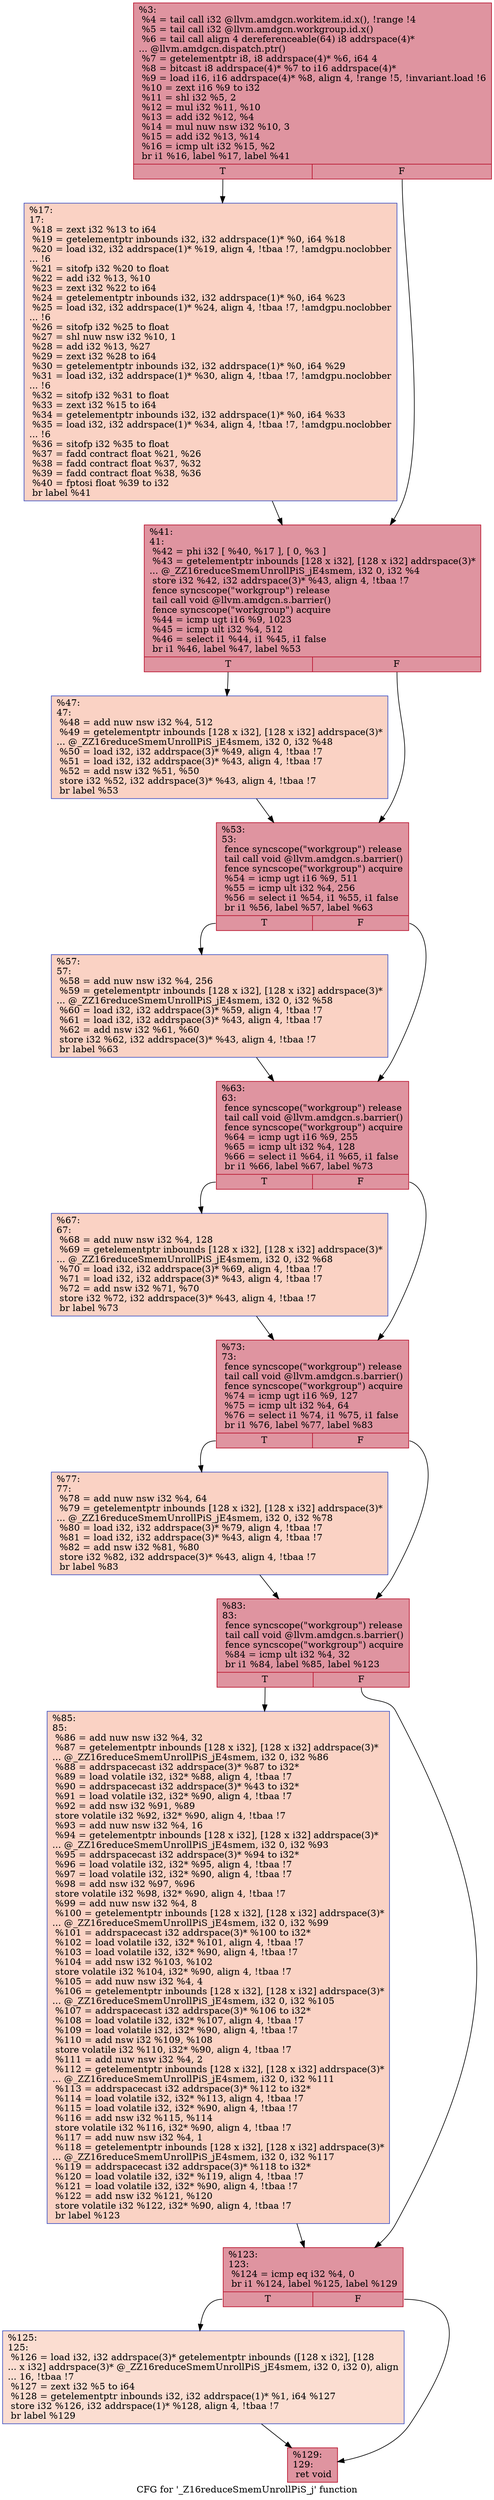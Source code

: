 digraph "CFG for '_Z16reduceSmemUnrollPiS_j' function" {
	label="CFG for '_Z16reduceSmemUnrollPiS_j' function";

	Node0x614a900 [shape=record,color="#b70d28ff", style=filled, fillcolor="#b70d2870",label="{%3:\l  %4 = tail call i32 @llvm.amdgcn.workitem.id.x(), !range !4\l  %5 = tail call i32 @llvm.amdgcn.workgroup.id.x()\l  %6 = tail call align 4 dereferenceable(64) i8 addrspace(4)*\l... @llvm.amdgcn.dispatch.ptr()\l  %7 = getelementptr i8, i8 addrspace(4)* %6, i64 4\l  %8 = bitcast i8 addrspace(4)* %7 to i16 addrspace(4)*\l  %9 = load i16, i16 addrspace(4)* %8, align 4, !range !5, !invariant.load !6\l  %10 = zext i16 %9 to i32\l  %11 = shl i32 %5, 2\l  %12 = mul i32 %11, %10\l  %13 = add i32 %12, %4\l  %14 = mul nuw nsw i32 %10, 3\l  %15 = add i32 %13, %14\l  %16 = icmp ult i32 %15, %2\l  br i1 %16, label %17, label %41\l|{<s0>T|<s1>F}}"];
	Node0x614a900:s0 -> Node0x614b690;
	Node0x614a900:s1 -> Node0x614c250;
	Node0x614b690 [shape=record,color="#3d50c3ff", style=filled, fillcolor="#f4987a70",label="{%17:\l17:                                               \l  %18 = zext i32 %13 to i64\l  %19 = getelementptr inbounds i32, i32 addrspace(1)* %0, i64 %18\l  %20 = load i32, i32 addrspace(1)* %19, align 4, !tbaa !7, !amdgpu.noclobber\l... !6\l  %21 = sitofp i32 %20 to float\l  %22 = add i32 %13, %10\l  %23 = zext i32 %22 to i64\l  %24 = getelementptr inbounds i32, i32 addrspace(1)* %0, i64 %23\l  %25 = load i32, i32 addrspace(1)* %24, align 4, !tbaa !7, !amdgpu.noclobber\l... !6\l  %26 = sitofp i32 %25 to float\l  %27 = shl nuw nsw i32 %10, 1\l  %28 = add i32 %13, %27\l  %29 = zext i32 %28 to i64\l  %30 = getelementptr inbounds i32, i32 addrspace(1)* %0, i64 %29\l  %31 = load i32, i32 addrspace(1)* %30, align 4, !tbaa !7, !amdgpu.noclobber\l... !6\l  %32 = sitofp i32 %31 to float\l  %33 = zext i32 %15 to i64\l  %34 = getelementptr inbounds i32, i32 addrspace(1)* %0, i64 %33\l  %35 = load i32, i32 addrspace(1)* %34, align 4, !tbaa !7, !amdgpu.noclobber\l... !6\l  %36 = sitofp i32 %35 to float\l  %37 = fadd contract float %21, %26\l  %38 = fadd contract float %37, %32\l  %39 = fadd contract float %38, %36\l  %40 = fptosi float %39 to i32\l  br label %41\l}"];
	Node0x614b690 -> Node0x614c250;
	Node0x614c250 [shape=record,color="#b70d28ff", style=filled, fillcolor="#b70d2870",label="{%41:\l41:                                               \l  %42 = phi i32 [ %40, %17 ], [ 0, %3 ]\l  %43 = getelementptr inbounds [128 x i32], [128 x i32] addrspace(3)*\l... @_ZZ16reduceSmemUnrollPiS_jE4smem, i32 0, i32 %4\l  store i32 %42, i32 addrspace(3)* %43, align 4, !tbaa !7\l  fence syncscope(\"workgroup\") release\l  tail call void @llvm.amdgcn.s.barrier()\l  fence syncscope(\"workgroup\") acquire\l  %44 = icmp ugt i16 %9, 1023\l  %45 = icmp ult i32 %4, 512\l  %46 = select i1 %44, i1 %45, i1 false\l  br i1 %46, label %47, label %53\l|{<s0>T|<s1>F}}"];
	Node0x614c250:s0 -> Node0x614ef40;
	Node0x614c250:s1 -> Node0x614ef90;
	Node0x614ef40 [shape=record,color="#3d50c3ff", style=filled, fillcolor="#f4987a70",label="{%47:\l47:                                               \l  %48 = add nuw nsw i32 %4, 512\l  %49 = getelementptr inbounds [128 x i32], [128 x i32] addrspace(3)*\l... @_ZZ16reduceSmemUnrollPiS_jE4smem, i32 0, i32 %48\l  %50 = load i32, i32 addrspace(3)* %49, align 4, !tbaa !7\l  %51 = load i32, i32 addrspace(3)* %43, align 4, !tbaa !7\l  %52 = add nsw i32 %51, %50\l  store i32 %52, i32 addrspace(3)* %43, align 4, !tbaa !7\l  br label %53\l}"];
	Node0x614ef40 -> Node0x614ef90;
	Node0x614ef90 [shape=record,color="#b70d28ff", style=filled, fillcolor="#b70d2870",label="{%53:\l53:                                               \l  fence syncscope(\"workgroup\") release\l  tail call void @llvm.amdgcn.s.barrier()\l  fence syncscope(\"workgroup\") acquire\l  %54 = icmp ugt i16 %9, 511\l  %55 = icmp ult i32 %4, 256\l  %56 = select i1 %54, i1 %55, i1 false\l  br i1 %56, label %57, label %63\l|{<s0>T|<s1>F}}"];
	Node0x614ef90:s0 -> Node0x614f850;
	Node0x614ef90:s1 -> Node0x614f8a0;
	Node0x614f850 [shape=record,color="#3d50c3ff", style=filled, fillcolor="#f4987a70",label="{%57:\l57:                                               \l  %58 = add nuw nsw i32 %4, 256\l  %59 = getelementptr inbounds [128 x i32], [128 x i32] addrspace(3)*\l... @_ZZ16reduceSmemUnrollPiS_jE4smem, i32 0, i32 %58\l  %60 = load i32, i32 addrspace(3)* %59, align 4, !tbaa !7\l  %61 = load i32, i32 addrspace(3)* %43, align 4, !tbaa !7\l  %62 = add nsw i32 %61, %60\l  store i32 %62, i32 addrspace(3)* %43, align 4, !tbaa !7\l  br label %63\l}"];
	Node0x614f850 -> Node0x614f8a0;
	Node0x614f8a0 [shape=record,color="#b70d28ff", style=filled, fillcolor="#b70d2870",label="{%63:\l63:                                               \l  fence syncscope(\"workgroup\") release\l  tail call void @llvm.amdgcn.s.barrier()\l  fence syncscope(\"workgroup\") acquire\l  %64 = icmp ugt i16 %9, 255\l  %65 = icmp ult i32 %4, 128\l  %66 = select i1 %64, i1 %65, i1 false\l  br i1 %66, label %67, label %73\l|{<s0>T|<s1>F}}"];
	Node0x614f8a0:s0 -> Node0x614e370;
	Node0x614f8a0:s1 -> Node0x614e3c0;
	Node0x614e370 [shape=record,color="#3d50c3ff", style=filled, fillcolor="#f4987a70",label="{%67:\l67:                                               \l  %68 = add nuw nsw i32 %4, 128\l  %69 = getelementptr inbounds [128 x i32], [128 x i32] addrspace(3)*\l... @_ZZ16reduceSmemUnrollPiS_jE4smem, i32 0, i32 %68\l  %70 = load i32, i32 addrspace(3)* %69, align 4, !tbaa !7\l  %71 = load i32, i32 addrspace(3)* %43, align 4, !tbaa !7\l  %72 = add nsw i32 %71, %70\l  store i32 %72, i32 addrspace(3)* %43, align 4, !tbaa !7\l  br label %73\l}"];
	Node0x614e370 -> Node0x614e3c0;
	Node0x614e3c0 [shape=record,color="#b70d28ff", style=filled, fillcolor="#b70d2870",label="{%73:\l73:                                               \l  fence syncscope(\"workgroup\") release\l  tail call void @llvm.amdgcn.s.barrier()\l  fence syncscope(\"workgroup\") acquire\l  %74 = icmp ugt i16 %9, 127\l  %75 = icmp ult i32 %4, 64\l  %76 = select i1 %74, i1 %75, i1 false\l  br i1 %76, label %77, label %83\l|{<s0>T|<s1>F}}"];
	Node0x614e3c0:s0 -> Node0x6150bc0;
	Node0x614e3c0:s1 -> Node0x6150c10;
	Node0x6150bc0 [shape=record,color="#3d50c3ff", style=filled, fillcolor="#f4987a70",label="{%77:\l77:                                               \l  %78 = add nuw nsw i32 %4, 64\l  %79 = getelementptr inbounds [128 x i32], [128 x i32] addrspace(3)*\l... @_ZZ16reduceSmemUnrollPiS_jE4smem, i32 0, i32 %78\l  %80 = load i32, i32 addrspace(3)* %79, align 4, !tbaa !7\l  %81 = load i32, i32 addrspace(3)* %43, align 4, !tbaa !7\l  %82 = add nsw i32 %81, %80\l  store i32 %82, i32 addrspace(3)* %43, align 4, !tbaa !7\l  br label %83\l}"];
	Node0x6150bc0 -> Node0x6150c10;
	Node0x6150c10 [shape=record,color="#b70d28ff", style=filled, fillcolor="#b70d2870",label="{%83:\l83:                                               \l  fence syncscope(\"workgroup\") release\l  tail call void @llvm.amdgcn.s.barrier()\l  fence syncscope(\"workgroup\") acquire\l  %84 = icmp ult i32 %4, 32\l  br i1 %84, label %85, label %123\l|{<s0>T|<s1>F}}"];
	Node0x6150c10:s0 -> Node0x6151300;
	Node0x6150c10:s1 -> Node0x6151350;
	Node0x6151300 [shape=record,color="#3d50c3ff", style=filled, fillcolor="#f4987a70",label="{%85:\l85:                                               \l  %86 = add nuw nsw i32 %4, 32\l  %87 = getelementptr inbounds [128 x i32], [128 x i32] addrspace(3)*\l... @_ZZ16reduceSmemUnrollPiS_jE4smem, i32 0, i32 %86\l  %88 = addrspacecast i32 addrspace(3)* %87 to i32*\l  %89 = load volatile i32, i32* %88, align 4, !tbaa !7\l  %90 = addrspacecast i32 addrspace(3)* %43 to i32*\l  %91 = load volatile i32, i32* %90, align 4, !tbaa !7\l  %92 = add nsw i32 %91, %89\l  store volatile i32 %92, i32* %90, align 4, !tbaa !7\l  %93 = add nuw nsw i32 %4, 16\l  %94 = getelementptr inbounds [128 x i32], [128 x i32] addrspace(3)*\l... @_ZZ16reduceSmemUnrollPiS_jE4smem, i32 0, i32 %93\l  %95 = addrspacecast i32 addrspace(3)* %94 to i32*\l  %96 = load volatile i32, i32* %95, align 4, !tbaa !7\l  %97 = load volatile i32, i32* %90, align 4, !tbaa !7\l  %98 = add nsw i32 %97, %96\l  store volatile i32 %98, i32* %90, align 4, !tbaa !7\l  %99 = add nuw nsw i32 %4, 8\l  %100 = getelementptr inbounds [128 x i32], [128 x i32] addrspace(3)*\l... @_ZZ16reduceSmemUnrollPiS_jE4smem, i32 0, i32 %99\l  %101 = addrspacecast i32 addrspace(3)* %100 to i32*\l  %102 = load volatile i32, i32* %101, align 4, !tbaa !7\l  %103 = load volatile i32, i32* %90, align 4, !tbaa !7\l  %104 = add nsw i32 %103, %102\l  store volatile i32 %104, i32* %90, align 4, !tbaa !7\l  %105 = add nuw nsw i32 %4, 4\l  %106 = getelementptr inbounds [128 x i32], [128 x i32] addrspace(3)*\l... @_ZZ16reduceSmemUnrollPiS_jE4smem, i32 0, i32 %105\l  %107 = addrspacecast i32 addrspace(3)* %106 to i32*\l  %108 = load volatile i32, i32* %107, align 4, !tbaa !7\l  %109 = load volatile i32, i32* %90, align 4, !tbaa !7\l  %110 = add nsw i32 %109, %108\l  store volatile i32 %110, i32* %90, align 4, !tbaa !7\l  %111 = add nuw nsw i32 %4, 2\l  %112 = getelementptr inbounds [128 x i32], [128 x i32] addrspace(3)*\l... @_ZZ16reduceSmemUnrollPiS_jE4smem, i32 0, i32 %111\l  %113 = addrspacecast i32 addrspace(3)* %112 to i32*\l  %114 = load volatile i32, i32* %113, align 4, !tbaa !7\l  %115 = load volatile i32, i32* %90, align 4, !tbaa !7\l  %116 = add nsw i32 %115, %114\l  store volatile i32 %116, i32* %90, align 4, !tbaa !7\l  %117 = add nuw nsw i32 %4, 1\l  %118 = getelementptr inbounds [128 x i32], [128 x i32] addrspace(3)*\l... @_ZZ16reduceSmemUnrollPiS_jE4smem, i32 0, i32 %117\l  %119 = addrspacecast i32 addrspace(3)* %118 to i32*\l  %120 = load volatile i32, i32* %119, align 4, !tbaa !7\l  %121 = load volatile i32, i32* %90, align 4, !tbaa !7\l  %122 = add nsw i32 %121, %120\l  store volatile i32 %122, i32* %90, align 4, !tbaa !7\l  br label %123\l}"];
	Node0x6151300 -> Node0x6151350;
	Node0x6151350 [shape=record,color="#b70d28ff", style=filled, fillcolor="#b70d2870",label="{%123:\l123:                                              \l  %124 = icmp eq i32 %4, 0\l  br i1 %124, label %125, label %129\l|{<s0>T|<s1>F}}"];
	Node0x6151350:s0 -> Node0x61514e0;
	Node0x6151350:s1 -> Node0x6152d50;
	Node0x61514e0 [shape=record,color="#3d50c3ff", style=filled, fillcolor="#f7b39670",label="{%125:\l125:                                              \l  %126 = load i32, i32 addrspace(3)* getelementptr inbounds ([128 x i32], [128\l... x i32] addrspace(3)* @_ZZ16reduceSmemUnrollPiS_jE4smem, i32 0, i32 0), align\l... 16, !tbaa !7\l  %127 = zext i32 %5 to i64\l  %128 = getelementptr inbounds i32, i32 addrspace(1)* %1, i64 %127\l  store i32 %126, i32 addrspace(1)* %128, align 4, !tbaa !7\l  br label %129\l}"];
	Node0x61514e0 -> Node0x6152d50;
	Node0x6152d50 [shape=record,color="#b70d28ff", style=filled, fillcolor="#b70d2870",label="{%129:\l129:                                              \l  ret void\l}"];
}
